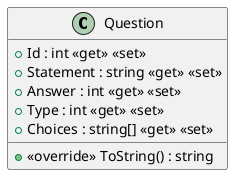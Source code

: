 @startuml
class Question {
    + Id : int <<get>> <<set>>
    + Statement : string <<get>> <<set>>
    + Answer : int <<get>> <<set>>
    + Type : int <<get>> <<set>>
    + Choices : string[] <<get>> <<set>>
    + <<override>> ToString() : string
}

@enduml
